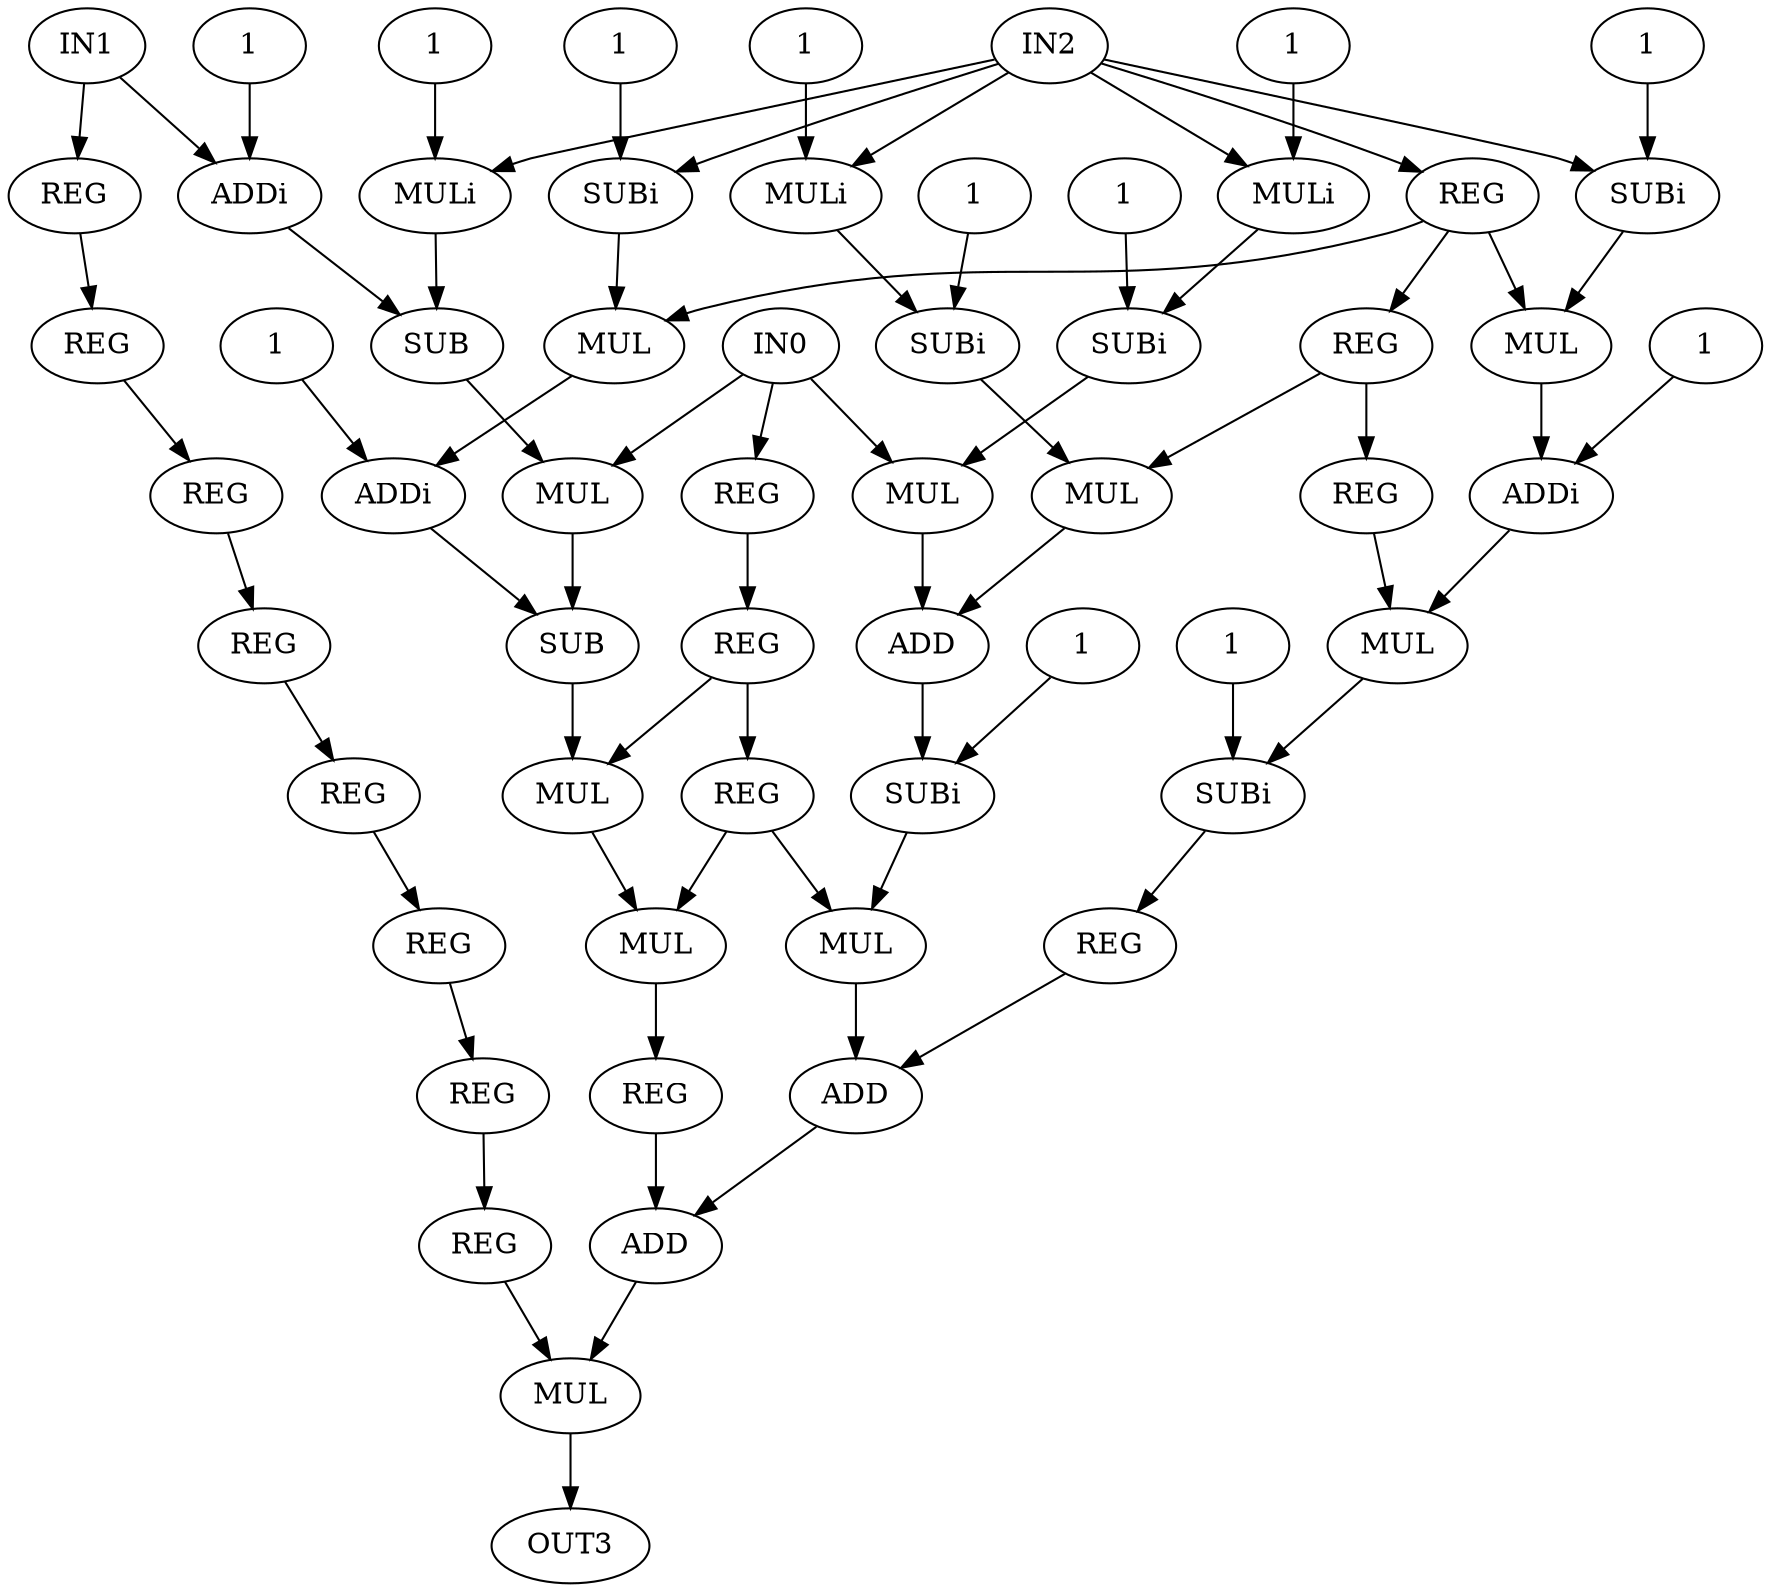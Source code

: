 digraph poly5{
 0 [ label = IN0 ]
 1 [ label = IN1 ]
 2 [ label = IN2 ]
 3 [ label = OUT3 ]
 4 [ label = REG]
 5 [ label = REG]
 6 [ label = REG]
 7 [ label = REG]
 8 [ label = REG]
 9 [ label = REG]
 10 [ label = REG]
 11 [ label = REG]
 12 [ label = REG]
 13 [ label = REG]
 14 [ label = REG]
 15 [ label = REG]
 16 [ label = REG]
 17 [ label = REG]
 18 [ label = SUBi, VALUE = 1]
 "18.1"[ label = 1 ]
 19 [ label = SUBi, VALUE = 1]
 "19.1"[ label = 1 ]
 20 [ label = MULi, VALUE = 1]
 "20.1"[ label = 1 ]
 21 [ label = MULi, VALUE = 1]
 "21.1"[ label = 1 ]
 22 [ label = MULi, VALUE = 1]
 "22.1"[ label = 1 ]
 23 [ label = ADDi, VALUE = 1]
 "23.1"[ label = 1 ]
 24 [ label = MUL]
 25 [ label = SUBi, VALUE = 1]
 "25.1"[ label = 1 ]
 26 [ label = SUBi, VALUE = 1]
 "26.1"[ label = 1 ]
 27 [ label = MUL]
 28 [ label = SUB]
 29 [ label = ADDi, VALUE = 1]
 "29.1"[ label = 1 ]
 30 [ label = MUL]
 31 [ label = MUL]
 32 [ label = ADDi, VALUE = 1]
 "32.1"[ label = 1 ]
 33 [ label = MUL]
 34 [ label = MUL]
 35 [ label = ADD]
 36 [ label = SUB]
 37 [ label = SUBi, VALUE = 1]
 "37.1"[ label = 1 ]
 38 [ label = SUBi, VALUE = 1]
 "38.1"[ label = 1 ]
 39 [ label = MUL]
 40 [ label = MUL]
 41 [ label = MUL]
 42 [ label = REG]
 43 [ label = REG]
 44 [ label = ADD]
 45 [ label = ADD]
 46 [ label = MUL]
 0 -> 4
 0 -> 31
 0 -> 33
 1 -> 23
 1 -> 7
 2 -> 18
 2 -> 20
 2 -> 21
 2 -> 19
 2 -> 22
 2 -> 15
 4 -> 5
 5 -> 39
 5 -> 6
 6 -> 41
 6 -> 40
 7 -> 8
 8 -> 9
 9 -> 10
 10 -> 11
 11 -> 12
 12 -> 13
 13 -> 14
 14 -> 46
 15 -> 24
 15 -> 27
 15 -> 16
 16 -> 30
 16 -> 17
 17 -> 34
 "18.1" -> 18
 18 -> 24
 "19.1" -> 19
 19 -> 27
 "20.1" -> 20
 20 -> 25
 "21.1" -> 21
 21 -> 26
 "22.1" -> 22
 22 -> 28
 "23.1" -> 23
 23 -> 28
 24 -> 29
 "25.1" -> 25
 25 -> 30
 "26.1" -> 26
 26 -> 31
 27 -> 32
 28 -> 33
 "29.1" -> 29
 29 -> 34
 30 -> 35
 31 -> 35
 "32.1" -> 32
 32 -> 36
 33 -> 36
 34 -> 37
 35 -> 38
 36 -> 39
 "37.1" -> 37
 37 -> 42
 "38.1" -> 38
 38 -> 40
 39 -> 41
 40 -> 44
 41 -> 43
 42 -> 44
 43 -> 45
 44 -> 45
 45 -> 46
 46 -> 3
}
